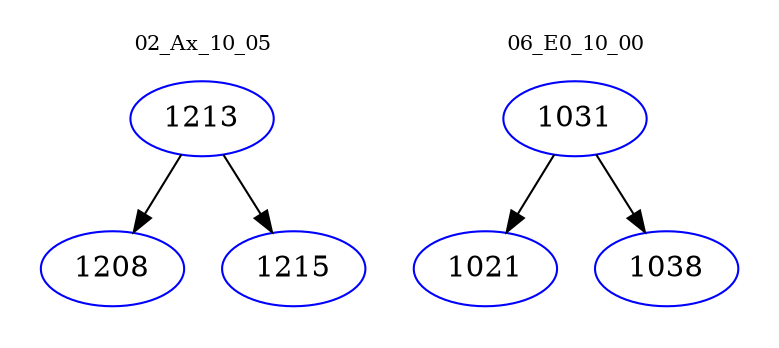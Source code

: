 digraph{
subgraph cluster_0 {
color = white
label = "02_Ax_10_05";
fontsize=10;
T0_1213 [label="1213", color="blue"]
T0_1213 -> T0_1208 [color="black"]
T0_1208 [label="1208", color="blue"]
T0_1213 -> T0_1215 [color="black"]
T0_1215 [label="1215", color="blue"]
}
subgraph cluster_1 {
color = white
label = "06_E0_10_00";
fontsize=10;
T1_1031 [label="1031", color="blue"]
T1_1031 -> T1_1021 [color="black"]
T1_1021 [label="1021", color="blue"]
T1_1031 -> T1_1038 [color="black"]
T1_1038 [label="1038", color="blue"]
}
}
